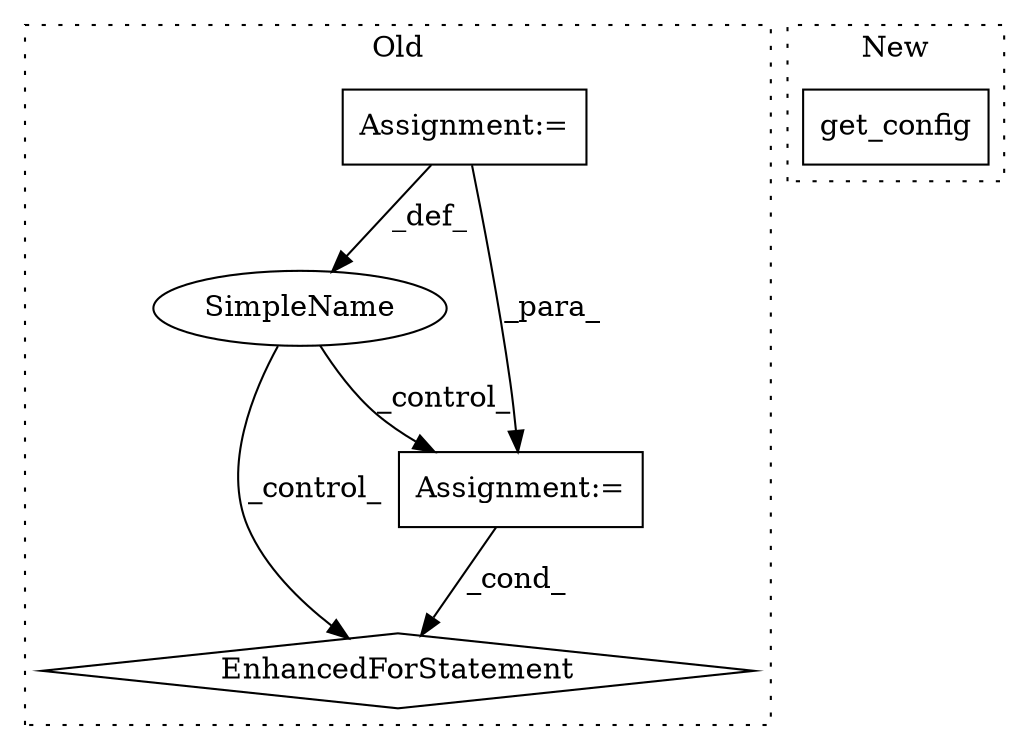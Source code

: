 digraph G {
subgraph cluster0 {
1 [label="EnhancedForStatement" a="70" s="3244,3331" l="57,2" shape="diamond"];
3 [label="Assignment:=" a="7" s="3017,3096" l="53,2" shape="box"];
4 [label="SimpleName" a="42" s="3074" l="5" shape="ellipse"];
5 [label="Assignment:=" a="7" s="3110" l="1" shape="box"];
label = "Old";
style="dotted";
}
subgraph cluster1 {
2 [label="get_config" a="32" s="2792" l="12" shape="box"];
label = "New";
style="dotted";
}
3 -> 4 [label="_def_"];
3 -> 5 [label="_para_"];
4 -> 5 [label="_control_"];
4 -> 1 [label="_control_"];
5 -> 1 [label="_cond_"];
}